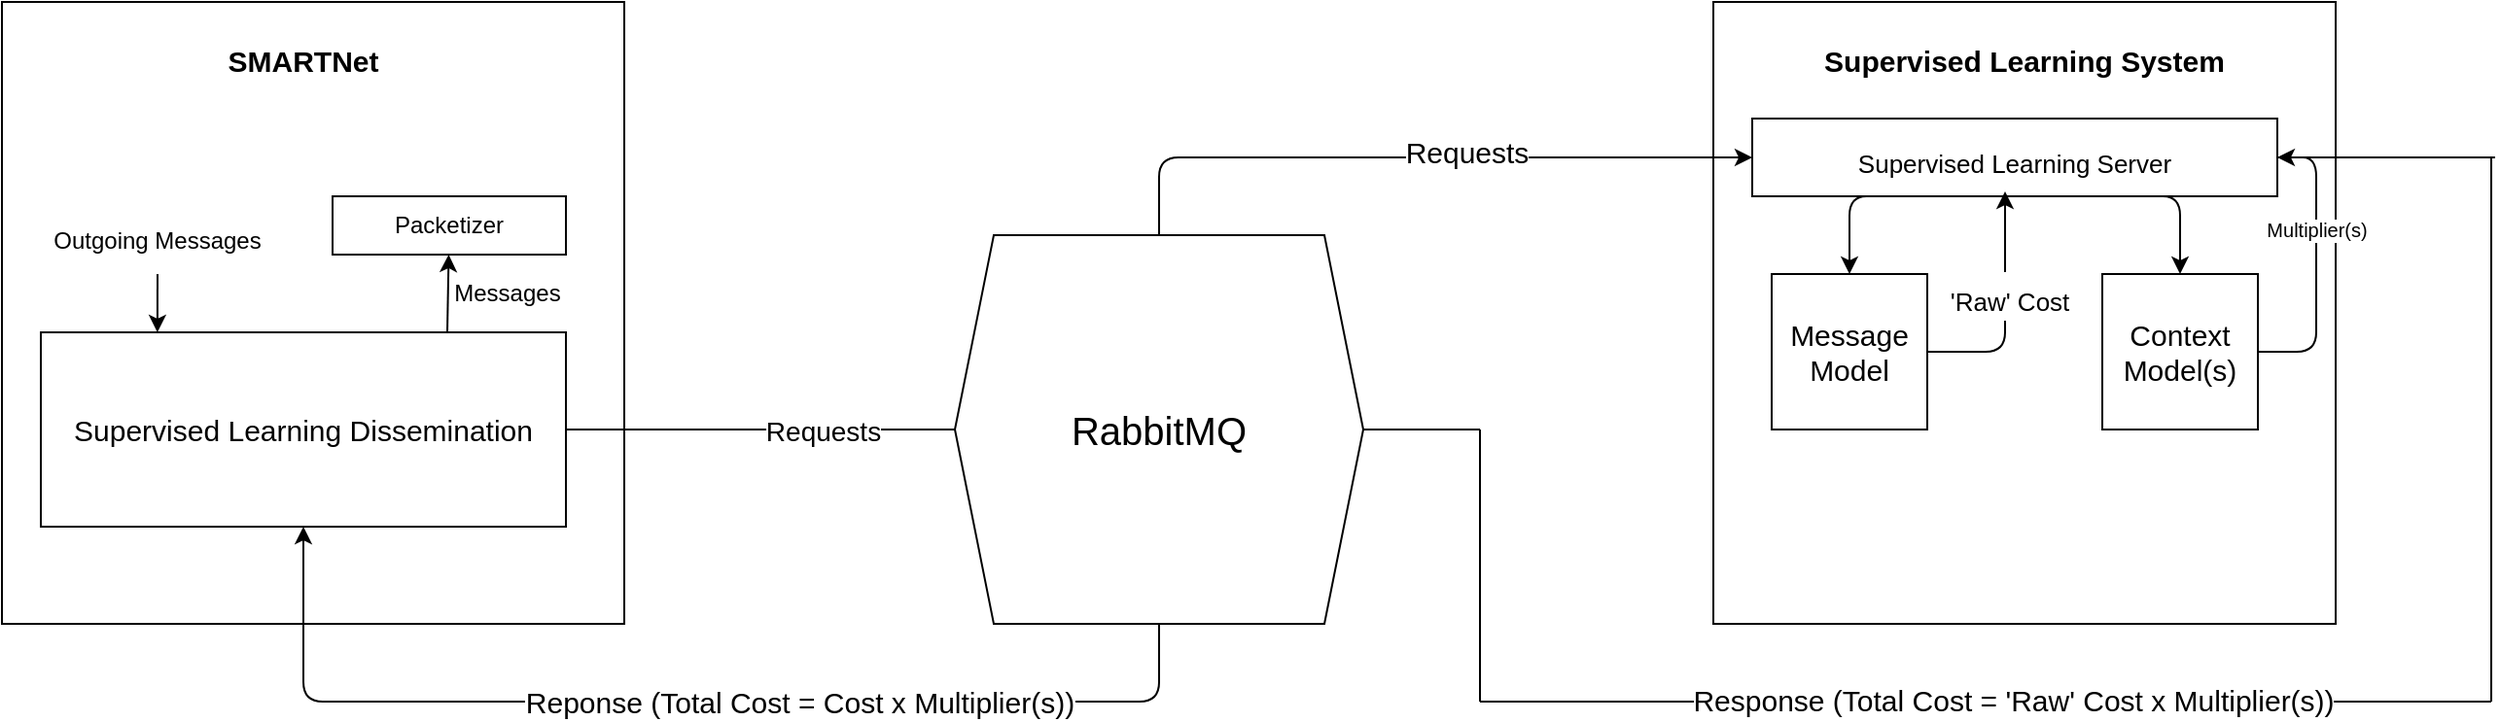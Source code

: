 <mxfile version="14.2.6" type="github">
  <diagram id="ktkZ-i-EnIW7HWW7qE4-" name="Page-1">
    <mxGraphModel dx="1422" dy="916" grid="1" gridSize="10" guides="1" tooltips="1" connect="1" arrows="1" fold="1" page="1" pageScale="1" pageWidth="1654" pageHeight="1169" math="0" shadow="0">
      <root>
        <mxCell id="0" />
        <mxCell id="1" parent="0" />
        <mxCell id="6YndcZjsNWdxnJt-hnvo-1" value="" style="whiteSpace=wrap;html=1;aspect=fixed;" vertex="1" parent="1">
          <mxGeometry x="80" y="80" width="320" height="320" as="geometry" />
        </mxCell>
        <mxCell id="6YndcZjsNWdxnJt-hnvo-2" value="&lt;font style=&quot;font-size: 15px&quot;&gt;SMARTNet&lt;/font&gt;" style="text;html=1;strokeColor=none;fillColor=none;align=center;verticalAlign=middle;whiteSpace=wrap;rounded=0;fontStyle=1" vertex="1" parent="1">
          <mxGeometry x="125" y="80" width="220" height="60" as="geometry" />
        </mxCell>
        <mxCell id="6YndcZjsNWdxnJt-hnvo-3" value="&lt;font style=&quot;font-size: 15px&quot;&gt;Supervised Learning Dissemination&lt;/font&gt;" style="rounded=0;whiteSpace=wrap;html=1;" vertex="1" parent="1">
          <mxGeometry x="100" y="250" width="270" height="100" as="geometry" />
        </mxCell>
        <mxCell id="6YndcZjsNWdxnJt-hnvo-4" value="Packetizer" style="rounded=0;whiteSpace=wrap;html=1;" vertex="1" parent="1">
          <mxGeometry x="250" y="180" width="120" height="30" as="geometry" />
        </mxCell>
        <mxCell id="6YndcZjsNWdxnJt-hnvo-6" value="" style="endArrow=classic;html=1;" edge="1" parent="1" target="6YndcZjsNWdxnJt-hnvo-4">
          <mxGeometry width="50" height="50" relative="1" as="geometry">
            <mxPoint x="309" y="250" as="sourcePoint" />
            <mxPoint x="350" y="220" as="targetPoint" />
          </mxGeometry>
        </mxCell>
        <mxCell id="6YndcZjsNWdxnJt-hnvo-7" value="Messages" style="text;html=1;strokeColor=none;fillColor=none;align=center;verticalAlign=middle;whiteSpace=wrap;rounded=0;" vertex="1" parent="1">
          <mxGeometry x="310" y="220" width="60" height="20" as="geometry" />
        </mxCell>
        <mxCell id="6YndcZjsNWdxnJt-hnvo-9" value="Outgoing Messages" style="text;html=1;strokeColor=none;fillColor=none;align=center;verticalAlign=middle;whiteSpace=wrap;rounded=0;" vertex="1" parent="1">
          <mxGeometry x="100" y="185" width="120" height="35" as="geometry" />
        </mxCell>
        <mxCell id="6YndcZjsNWdxnJt-hnvo-13" value="" style="endArrow=classic;html=1;exitX=0.5;exitY=1;exitDx=0;exitDy=0;entryX=0.222;entryY=0;entryDx=0;entryDy=0;entryPerimeter=0;" edge="1" parent="1" source="6YndcZjsNWdxnJt-hnvo-9" target="6YndcZjsNWdxnJt-hnvo-3">
          <mxGeometry width="50" height="50" relative="1" as="geometry">
            <mxPoint x="150" y="260" as="sourcePoint" />
            <mxPoint x="200" y="210" as="targetPoint" />
          </mxGeometry>
        </mxCell>
        <mxCell id="6YndcZjsNWdxnJt-hnvo-14" value="RabbitMQ" style="shape=hexagon;perimeter=hexagonPerimeter2;whiteSpace=wrap;html=1;fixedSize=1;fontSize=20;" vertex="1" parent="1">
          <mxGeometry x="570" y="200" width="210" height="200" as="geometry" />
        </mxCell>
        <mxCell id="6YndcZjsNWdxnJt-hnvo-18" value="" style="whiteSpace=wrap;html=1;aspect=fixed;fontSize=20;" vertex="1" parent="1">
          <mxGeometry x="960" y="80" width="320" height="320" as="geometry" />
        </mxCell>
        <mxCell id="6YndcZjsNWdxnJt-hnvo-19" value="Supervised Learning System" style="text;html=1;strokeColor=none;fillColor=none;align=center;verticalAlign=middle;whiteSpace=wrap;rounded=0;fontSize=15;fontStyle=1" vertex="1" parent="1">
          <mxGeometry x="990" y="80" width="260" height="60" as="geometry" />
        </mxCell>
        <mxCell id="6YndcZjsNWdxnJt-hnvo-25" value="&lt;font style=&quot;font-size: 13px&quot;&gt;Supervised Learning Server&lt;/font&gt;" style="rounded=0;whiteSpace=wrap;html=1;fontSize=20;" vertex="1" parent="1">
          <mxGeometry x="980" y="140" width="270" height="40" as="geometry" />
        </mxCell>
        <mxCell id="6YndcZjsNWdxnJt-hnvo-27" value="" style="endArrow=none;html=1;fontSize=15;exitX=1;exitY=0.5;exitDx=0;exitDy=0;" edge="1" parent="1" source="6YndcZjsNWdxnJt-hnvo-25">
          <mxGeometry width="50" height="50" relative="1" as="geometry">
            <mxPoint x="720" y="380" as="sourcePoint" />
            <mxPoint x="1362" y="160" as="targetPoint" />
          </mxGeometry>
        </mxCell>
        <mxCell id="6YndcZjsNWdxnJt-hnvo-28" value="" style="endArrow=none;html=1;fontSize=15;" edge="1" parent="1">
          <mxGeometry width="50" height="50" relative="1" as="geometry">
            <mxPoint x="1360" y="440" as="sourcePoint" />
            <mxPoint x="1360" y="160" as="targetPoint" />
          </mxGeometry>
        </mxCell>
        <mxCell id="6YndcZjsNWdxnJt-hnvo-29" value="" style="endArrow=none;html=1;fontSize=15;" edge="1" parent="1">
          <mxGeometry width="50" height="50" relative="1" as="geometry">
            <mxPoint x="840" y="440" as="sourcePoint" />
            <mxPoint x="1360" y="440" as="targetPoint" />
          </mxGeometry>
        </mxCell>
        <mxCell id="6YndcZjsNWdxnJt-hnvo-52" value="Response (Total Cost = &#39;Raw&#39; Cost x Multiplier(s))" style="edgeLabel;html=1;align=center;verticalAlign=middle;resizable=0;points=[];fontSize=15;" vertex="1" connectable="0" parent="6YndcZjsNWdxnJt-hnvo-29">
          <mxGeometry x="0.054" y="1" relative="1" as="geometry">
            <mxPoint as="offset" />
          </mxGeometry>
        </mxCell>
        <mxCell id="6YndcZjsNWdxnJt-hnvo-30" value="" style="endArrow=none;html=1;fontSize=15;" edge="1" parent="1">
          <mxGeometry width="50" height="50" relative="1" as="geometry">
            <mxPoint x="840" y="440" as="sourcePoint" />
            <mxPoint x="840" y="300" as="targetPoint" />
          </mxGeometry>
        </mxCell>
        <mxCell id="6YndcZjsNWdxnJt-hnvo-34" value="" style="endArrow=none;html=1;fontSize=15;exitX=1;exitY=0.5;exitDx=0;exitDy=0;" edge="1" parent="1" source="6YndcZjsNWdxnJt-hnvo-14">
          <mxGeometry width="50" height="50" relative="1" as="geometry">
            <mxPoint x="780" y="320" as="sourcePoint" />
            <mxPoint x="840" y="300" as="targetPoint" />
          </mxGeometry>
        </mxCell>
        <mxCell id="6YndcZjsNWdxnJt-hnvo-37" value="" style="edgeStyle=elbowEdgeStyle;elbow=vertical;endArrow=classic;html=1;fontSize=15;exitX=0.5;exitY=0;exitDx=0;exitDy=0;entryX=0;entryY=0.5;entryDx=0;entryDy=0;" edge="1" parent="1" source="6YndcZjsNWdxnJt-hnvo-14" target="6YndcZjsNWdxnJt-hnvo-25">
          <mxGeometry width="50" height="50" relative="1" as="geometry">
            <mxPoint x="670" y="280" as="sourcePoint" />
            <mxPoint x="720" y="230" as="targetPoint" />
            <Array as="points">
              <mxPoint x="830" y="160" />
            </Array>
          </mxGeometry>
        </mxCell>
        <mxCell id="6YndcZjsNWdxnJt-hnvo-38" value="Requests" style="edgeLabel;html=1;align=center;verticalAlign=middle;resizable=0;points=[];fontSize=15;" vertex="1" connectable="0" parent="6YndcZjsNWdxnJt-hnvo-37">
          <mxGeometry x="0.145" y="3" relative="1" as="geometry">
            <mxPoint as="offset" />
          </mxGeometry>
        </mxCell>
        <mxCell id="6YndcZjsNWdxnJt-hnvo-39" value="" style="edgeStyle=elbowEdgeStyle;elbow=vertical;endArrow=classic;html=1;fontSize=15;exitX=0.5;exitY=1;exitDx=0;exitDy=0;entryX=0.5;entryY=1;entryDx=0;entryDy=0;" edge="1" parent="1" source="6YndcZjsNWdxnJt-hnvo-14" target="6YndcZjsNWdxnJt-hnvo-3">
          <mxGeometry width="50" height="50" relative="1" as="geometry">
            <mxPoint x="670" y="490" as="sourcePoint" />
            <mxPoint x="720" y="440" as="targetPoint" />
            <Array as="points">
              <mxPoint x="440" y="440" />
            </Array>
          </mxGeometry>
        </mxCell>
        <mxCell id="6YndcZjsNWdxnJt-hnvo-40" value="Reponse (Total Cost = Cost x Multiplier(s))" style="edgeLabel;html=1;align=center;verticalAlign=middle;resizable=0;points=[];fontSize=15;" vertex="1" connectable="0" parent="6YndcZjsNWdxnJt-hnvo-39">
          <mxGeometry x="-0.154" relative="1" as="geometry">
            <mxPoint x="16" as="offset" />
          </mxGeometry>
        </mxCell>
        <mxCell id="6YndcZjsNWdxnJt-hnvo-41" value="Message Model" style="whiteSpace=wrap;html=1;aspect=fixed;fontSize=15;" vertex="1" parent="1">
          <mxGeometry x="990" y="220" width="80" height="80" as="geometry" />
        </mxCell>
        <mxCell id="6YndcZjsNWdxnJt-hnvo-42" value="Context Model(s)" style="whiteSpace=wrap;html=1;aspect=fixed;fontSize=15;" vertex="1" parent="1">
          <mxGeometry x="1160" y="220" width="80" height="80" as="geometry" />
        </mxCell>
        <mxCell id="6YndcZjsNWdxnJt-hnvo-50" value="" style="edgeStyle=segmentEdgeStyle;endArrow=classic;html=1;fontSize=15;entryX=0.5;entryY=0;entryDx=0;entryDy=0;exitX=0.25;exitY=1;exitDx=0;exitDy=0;" edge="1" parent="1" source="6YndcZjsNWdxnJt-hnvo-25" target="6YndcZjsNWdxnJt-hnvo-41">
          <mxGeometry width="50" height="50" relative="1" as="geometry">
            <mxPoint x="1040" y="345" as="sourcePoint" />
            <mxPoint x="1090" y="295" as="targetPoint" />
            <Array as="points">
              <mxPoint x="1030" y="180" />
            </Array>
          </mxGeometry>
        </mxCell>
        <mxCell id="6YndcZjsNWdxnJt-hnvo-51" value="" style="edgeStyle=segmentEdgeStyle;endArrow=classic;html=1;fontSize=15;entryX=0.5;entryY=0;entryDx=0;entryDy=0;exitX=0.75;exitY=1;exitDx=0;exitDy=0;" edge="1" parent="1" source="6YndcZjsNWdxnJt-hnvo-25" target="6YndcZjsNWdxnJt-hnvo-42">
          <mxGeometry width="50" height="50" relative="1" as="geometry">
            <mxPoint x="1095" y="310" as="sourcePoint" />
            <mxPoint x="1145" y="260" as="targetPoint" />
            <Array as="points">
              <mxPoint x="1200" y="180" />
            </Array>
          </mxGeometry>
        </mxCell>
        <mxCell id="6YndcZjsNWdxnJt-hnvo-58" value="" style="edgeStyle=segmentEdgeStyle;endArrow=classic;html=1;fontSize=21;exitX=1;exitY=0.5;exitDx=0;exitDy=0;" edge="1" parent="1" source="6YndcZjsNWdxnJt-hnvo-41">
          <mxGeometry width="50" height="50" relative="1" as="geometry">
            <mxPoint x="1060" y="227.5" as="sourcePoint" />
            <mxPoint x="1110" y="177.5" as="targetPoint" />
            <Array as="points">
              <mxPoint x="1110" y="260" />
            </Array>
          </mxGeometry>
        </mxCell>
        <mxCell id="6YndcZjsNWdxnJt-hnvo-64" value="&lt;font style=&quot;font-size: 13px&quot;&gt;&#39;Raw&#39; Cost&lt;/font&gt;" style="edgeLabel;html=1;align=center;verticalAlign=middle;resizable=0;points=[];fontSize=21;" vertex="1" connectable="0" parent="6YndcZjsNWdxnJt-hnvo-58">
          <mxGeometry x="0.127" y="-2" relative="1" as="geometry">
            <mxPoint as="offset" />
          </mxGeometry>
        </mxCell>
        <mxCell id="6YndcZjsNWdxnJt-hnvo-66" value="" style="edgeStyle=segmentEdgeStyle;endArrow=classic;html=1;fontSize=10;entryX=1;entryY=0.5;entryDx=0;entryDy=0;" edge="1" parent="1" target="6YndcZjsNWdxnJt-hnvo-25">
          <mxGeometry width="50" height="50" relative="1" as="geometry">
            <mxPoint x="1240" y="260" as="sourcePoint" />
            <mxPoint x="1260" y="210" as="targetPoint" />
            <Array as="points">
              <mxPoint x="1270" y="260" />
              <mxPoint x="1270" y="160" />
            </Array>
          </mxGeometry>
        </mxCell>
        <mxCell id="6YndcZjsNWdxnJt-hnvo-67" value="Multiplier(s)" style="edgeLabel;html=1;align=center;verticalAlign=middle;resizable=0;points=[];fontSize=10;" vertex="1" connectable="0" parent="6YndcZjsNWdxnJt-hnvo-66">
          <mxGeometry x="0.24" relative="1" as="geometry">
            <mxPoint as="offset" />
          </mxGeometry>
        </mxCell>
        <mxCell id="6YndcZjsNWdxnJt-hnvo-68" value="" style="endArrow=none;html=1;fontSize=10;entryX=0;entryY=0.5;entryDx=0;entryDy=0;exitX=1;exitY=0.5;exitDx=0;exitDy=0;" edge="1" parent="1" source="6YndcZjsNWdxnJt-hnvo-3" target="6YndcZjsNWdxnJt-hnvo-14">
          <mxGeometry width="50" height="50" relative="1" as="geometry">
            <mxPoint x="370" y="350" as="sourcePoint" />
            <mxPoint x="420" y="300" as="targetPoint" />
          </mxGeometry>
        </mxCell>
        <mxCell id="6YndcZjsNWdxnJt-hnvo-69" value="&lt;font style=&quot;font-size: 14px&quot;&gt;Requests&lt;/font&gt;" style="edgeLabel;html=1;align=center;verticalAlign=middle;resizable=0;points=[];fontSize=10;" vertex="1" connectable="0" parent="6YndcZjsNWdxnJt-hnvo-68">
          <mxGeometry x="0.32" y="-1" relative="1" as="geometry">
            <mxPoint as="offset" />
          </mxGeometry>
        </mxCell>
      </root>
    </mxGraphModel>
  </diagram>
</mxfile>
